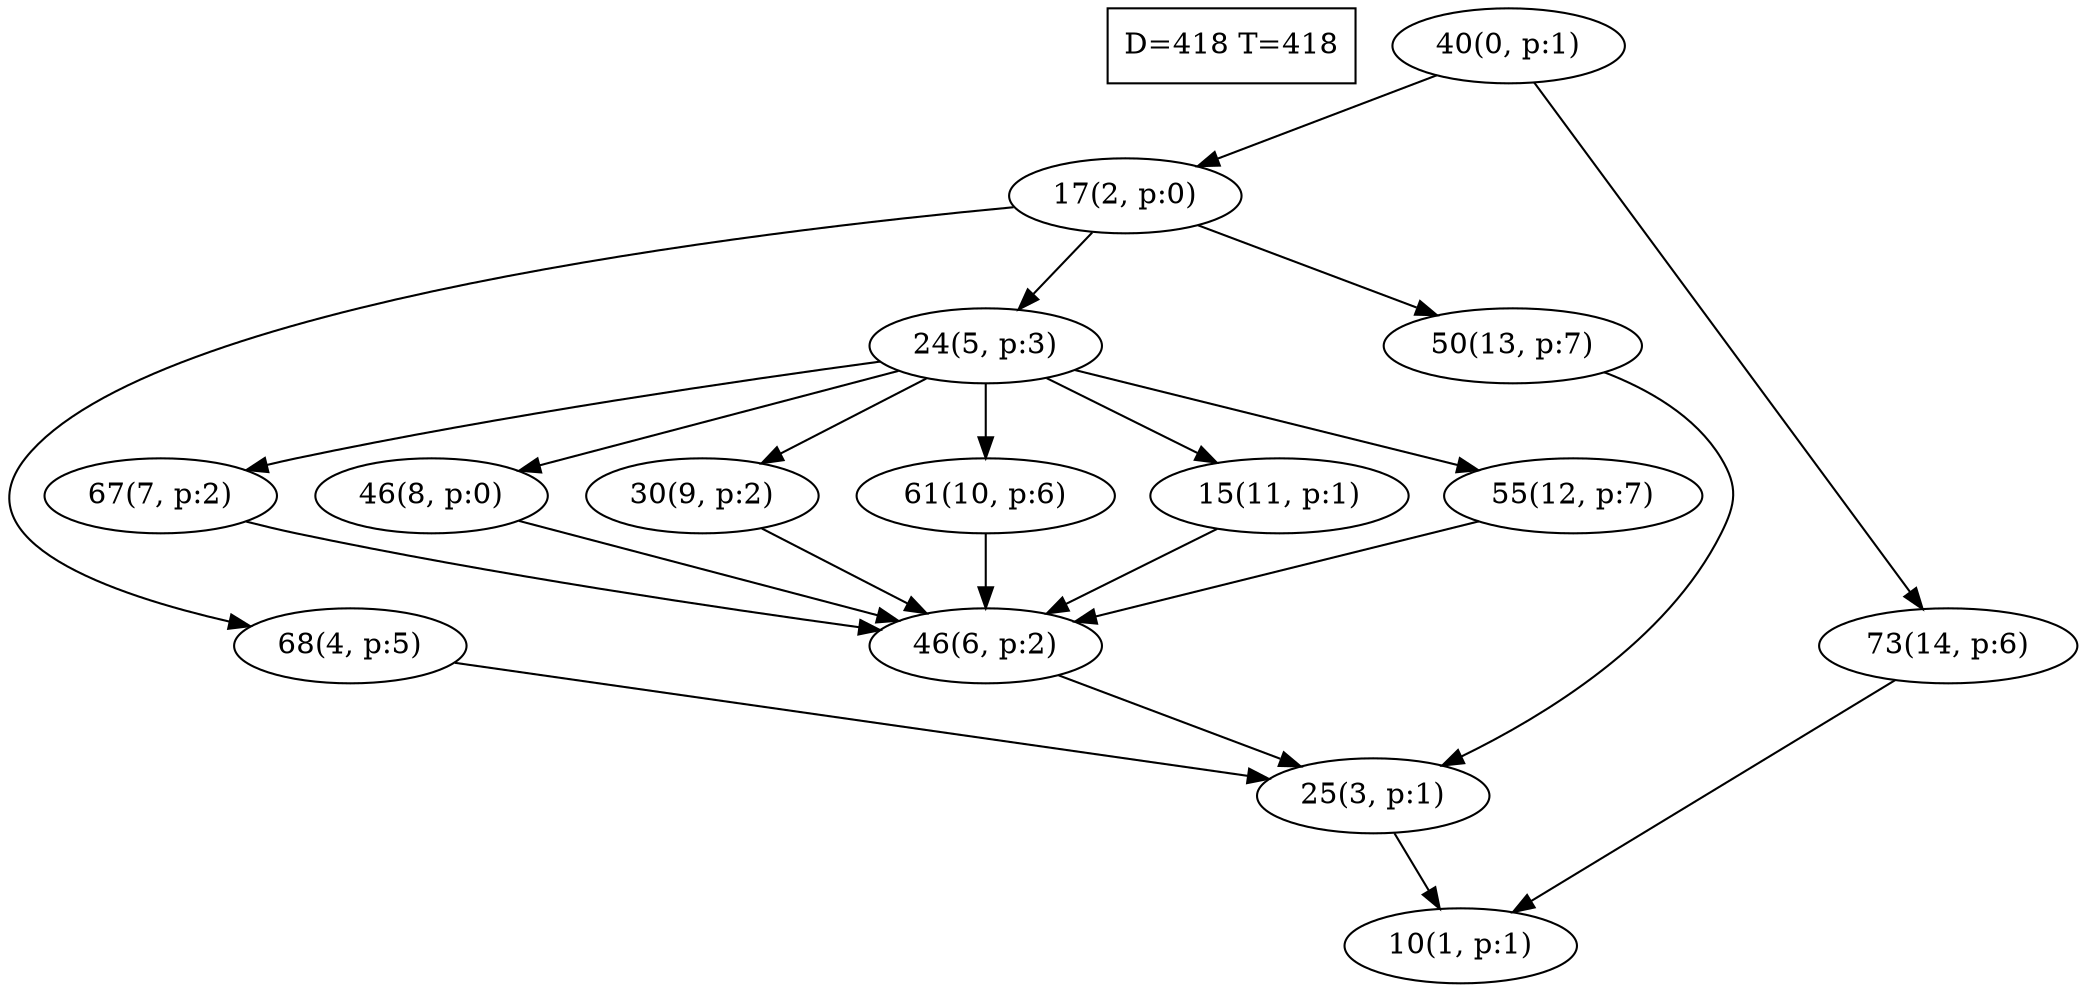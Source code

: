 digraph Task {
i [shape=box, label="D=418 T=418"]; 
0 [label="40(0, p:1)"];
1 [label="10(1, p:1)"];
2 [label="17(2, p:0)"];
3 [label="25(3, p:1)"];
4 [label="68(4, p:5)"];
5 [label="24(5, p:3)"];
6 [label="46(6, p:2)"];
7 [label="67(7, p:2)"];
8 [label="46(8, p:0)"];
9 [label="30(9, p:2)"];
10 [label="61(10, p:6)"];
11 [label="15(11, p:1)"];
12 [label="55(12, p:7)"];
13 [label="50(13, p:7)"];
14 [label="73(14, p:6)"];
0 -> 2;
0 -> 14;
2 -> 4;
2 -> 5;
2 -> 13;
3 -> 1;
4 -> 3;
5 -> 7;
5 -> 8;
5 -> 9;
5 -> 10;
5 -> 11;
5 -> 12;
6 -> 3;
7 -> 6;
8 -> 6;
9 -> 6;
10 -> 6;
11 -> 6;
12 -> 6;
13 -> 3;
14 -> 1;
}